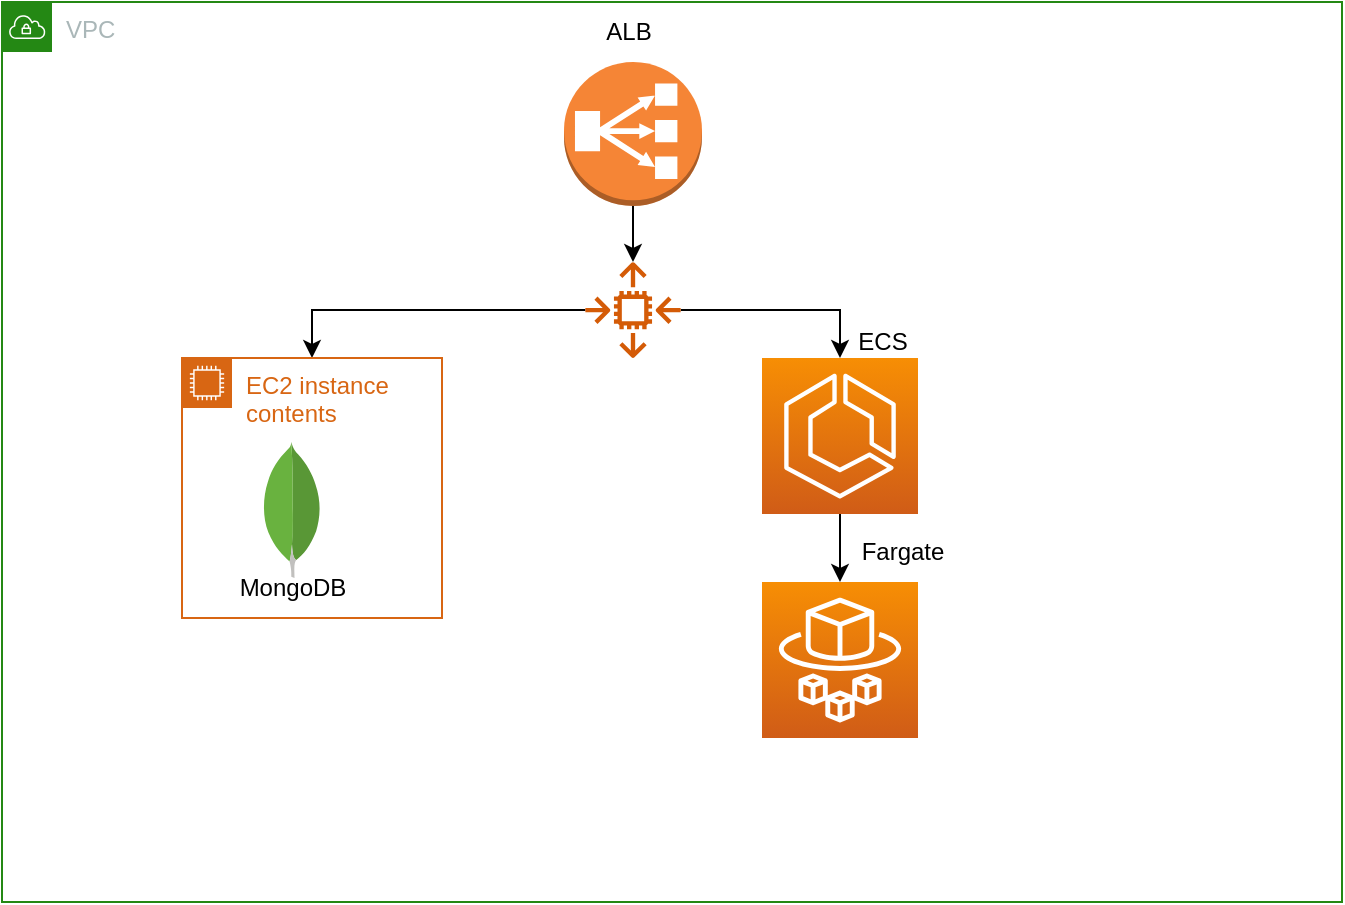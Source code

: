 <mxfile version="21.1.1" type="github">
  <diagram name="Page-1" id="RpGwSjnyMsfOofFmcJzw">
    <mxGraphModel dx="1194" dy="656" grid="1" gridSize="10" guides="1" tooltips="1" connect="1" arrows="1" fold="1" page="1" pageScale="1" pageWidth="850" pageHeight="1100" background="#FFFFFF" math="0" shadow="0">
      <root>
        <mxCell id="0" />
        <mxCell id="1" parent="0" />
        <mxCell id="12zeuCuNWRj9NvL4ZaCC-6" value="VPC" style="points=[[0,0],[0.25,0],[0.5,0],[0.75,0],[1,0],[1,0.25],[1,0.5],[1,0.75],[1,1],[0.75,1],[0.5,1],[0.25,1],[0,1],[0,0.75],[0,0.5],[0,0.25]];outlineConnect=0;gradientColor=none;html=1;whiteSpace=wrap;fontSize=12;fontStyle=0;container=1;pointerEvents=0;collapsible=0;recursiveResize=0;shape=mxgraph.aws4.group;grIcon=mxgraph.aws4.group_vpc;strokeColor=#248814;fillColor=none;verticalAlign=top;align=left;spacingLeft=30;fontColor=#AAB7B8;dashed=0;" parent="1" vertex="1">
          <mxGeometry x="110" y="100" width="670" height="450" as="geometry" />
        </mxCell>
        <mxCell id="12zeuCuNWRj9NvL4ZaCC-18" style="edgeStyle=orthogonalEdgeStyle;rounded=0;orthogonalLoop=1;jettySize=auto;html=1;exitX=0.5;exitY=1;exitDx=0;exitDy=0;exitPerimeter=0;" parent="12zeuCuNWRj9NvL4ZaCC-6" source="12zeuCuNWRj9NvL4ZaCC-16" target="12zeuCuNWRj9NvL4ZaCC-17" edge="1">
          <mxGeometry relative="1" as="geometry" />
        </mxCell>
        <mxCell id="12zeuCuNWRj9NvL4ZaCC-16" value="" style="outlineConnect=0;dashed=0;verticalLabelPosition=bottom;verticalAlign=top;align=center;html=1;shape=mxgraph.aws3.classic_load_balancer;fillColor=#F58536;gradientColor=none;" parent="12zeuCuNWRj9NvL4ZaCC-6" vertex="1">
          <mxGeometry x="281" y="30" width="69" height="72" as="geometry" />
        </mxCell>
        <mxCell id="12zeuCuNWRj9NvL4ZaCC-22" style="edgeStyle=orthogonalEdgeStyle;rounded=0;orthogonalLoop=1;jettySize=auto;html=1;entryX=0.5;entryY=0;entryDx=0;entryDy=0;entryPerimeter=0;" parent="12zeuCuNWRj9NvL4ZaCC-6" source="12zeuCuNWRj9NvL4ZaCC-17" target="12zeuCuNWRj9NvL4ZaCC-21" edge="1">
          <mxGeometry relative="1" as="geometry" />
        </mxCell>
        <mxCell id="12zeuCuNWRj9NvL4ZaCC-25" style="edgeStyle=orthogonalEdgeStyle;rounded=0;orthogonalLoop=1;jettySize=auto;html=1;entryX=0.5;entryY=0;entryDx=0;entryDy=0;" parent="12zeuCuNWRj9NvL4ZaCC-6" source="12zeuCuNWRj9NvL4ZaCC-17" target="12zeuCuNWRj9NvL4ZaCC-24" edge="1">
          <mxGeometry relative="1" as="geometry" />
        </mxCell>
        <mxCell id="12zeuCuNWRj9NvL4ZaCC-17" value="" style="sketch=0;outlineConnect=0;fontColor=#232F3E;gradientColor=none;fillColor=#D45B07;strokeColor=none;dashed=0;verticalLabelPosition=bottom;verticalAlign=top;align=center;html=1;fontSize=12;fontStyle=0;aspect=fixed;pointerEvents=1;shape=mxgraph.aws4.auto_scaling2;" parent="12zeuCuNWRj9NvL4ZaCC-6" vertex="1">
          <mxGeometry x="291.5" y="130" width="48" height="48" as="geometry" />
        </mxCell>
        <mxCell id="12zeuCuNWRj9NvL4ZaCC-29" style="edgeStyle=orthogonalEdgeStyle;rounded=0;orthogonalLoop=1;jettySize=auto;html=1;exitX=0.5;exitY=1;exitDx=0;exitDy=0;exitPerimeter=0;entryX=0.5;entryY=0;entryDx=0;entryDy=0;entryPerimeter=0;" parent="12zeuCuNWRj9NvL4ZaCC-6" source="12zeuCuNWRj9NvL4ZaCC-21" target="12zeuCuNWRj9NvL4ZaCC-28" edge="1">
          <mxGeometry relative="1" as="geometry" />
        </mxCell>
        <mxCell id="12zeuCuNWRj9NvL4ZaCC-21" value="" style="sketch=0;points=[[0,0,0],[0.25,0,0],[0.5,0,0],[0.75,0,0],[1,0,0],[0,1,0],[0.25,1,0],[0.5,1,0],[0.75,1,0],[1,1,0],[0,0.25,0],[0,0.5,0],[0,0.75,0],[1,0.25,0],[1,0.5,0],[1,0.75,0]];outlineConnect=0;fontColor=#232F3E;gradientColor=#F78E04;gradientDirection=north;fillColor=#D05C17;strokeColor=#ffffff;dashed=0;verticalLabelPosition=bottom;verticalAlign=top;align=center;html=1;fontSize=12;fontStyle=0;aspect=fixed;shape=mxgraph.aws4.resourceIcon;resIcon=mxgraph.aws4.ecs;" parent="12zeuCuNWRj9NvL4ZaCC-6" vertex="1">
          <mxGeometry x="380" y="178" width="78" height="78" as="geometry" />
        </mxCell>
        <mxCell id="12zeuCuNWRj9NvL4ZaCC-24" value="EC2 instance contents" style="points=[[0,0],[0.25,0],[0.5,0],[0.75,0],[1,0],[1,0.25],[1,0.5],[1,0.75],[1,1],[0.75,1],[0.5,1],[0.25,1],[0,1],[0,0.75],[0,0.5],[0,0.25]];outlineConnect=0;gradientColor=none;html=1;whiteSpace=wrap;fontSize=12;fontStyle=0;container=1;pointerEvents=0;collapsible=0;recursiveResize=0;shape=mxgraph.aws4.group;grIcon=mxgraph.aws4.group_ec2_instance_contents;strokeColor=#D86613;fillColor=none;verticalAlign=top;align=left;spacingLeft=30;fontColor=#D86613;dashed=0;" parent="12zeuCuNWRj9NvL4ZaCC-6" vertex="1">
          <mxGeometry x="90" y="178" width="130" height="130" as="geometry" />
        </mxCell>
        <mxCell id="12zeuCuNWRj9NvL4ZaCC-26" value="" style="dashed=0;outlineConnect=0;html=1;align=center;labelPosition=center;verticalLabelPosition=bottom;verticalAlign=top;shape=mxgraph.weblogos.mongodb" parent="12zeuCuNWRj9NvL4ZaCC-24" vertex="1">
          <mxGeometry x="40" y="42" width="30" height="68" as="geometry" />
        </mxCell>
        <mxCell id="12zeuCuNWRj9NvL4ZaCC-27" value="MongoDB" style="text;html=1;align=center;verticalAlign=middle;resizable=0;points=[];autosize=1;strokeColor=none;fillColor=none;" parent="12zeuCuNWRj9NvL4ZaCC-24" vertex="1">
          <mxGeometry x="15" y="100" width="80" height="30" as="geometry" />
        </mxCell>
        <mxCell id="12zeuCuNWRj9NvL4ZaCC-28" value="" style="sketch=0;points=[[0,0,0],[0.25,0,0],[0.5,0,0],[0.75,0,0],[1,0,0],[0,1,0],[0.25,1,0],[0.5,1,0],[0.75,1,0],[1,1,0],[0,0.25,0],[0,0.5,0],[0,0.75,0],[1,0.25,0],[1,0.5,0],[1,0.75,0]];outlineConnect=0;fontColor=#232F3E;gradientColor=#F78E04;gradientDirection=north;fillColor=#D05C17;strokeColor=#ffffff;dashed=0;verticalLabelPosition=bottom;verticalAlign=top;align=center;html=1;fontSize=12;fontStyle=0;aspect=fixed;shape=mxgraph.aws4.resourceIcon;resIcon=mxgraph.aws4.fargate;" parent="12zeuCuNWRj9NvL4ZaCC-6" vertex="1">
          <mxGeometry x="380" y="290" width="78" height="78" as="geometry" />
        </mxCell>
        <mxCell id="12zeuCuNWRj9NvL4ZaCC-31" value="ALB" style="text;html=1;align=center;verticalAlign=middle;resizable=0;points=[];autosize=1;strokeColor=none;fillColor=none;" parent="12zeuCuNWRj9NvL4ZaCC-6" vertex="1">
          <mxGeometry x="288" width="50" height="30" as="geometry" />
        </mxCell>
        <mxCell id="12zeuCuNWRj9NvL4ZaCC-34" value="Fargate" style="text;html=1;align=center;verticalAlign=middle;resizable=0;points=[];autosize=1;strokeColor=none;fillColor=none;" parent="12zeuCuNWRj9NvL4ZaCC-6" vertex="1">
          <mxGeometry x="420" y="260" width="60" height="30" as="geometry" />
        </mxCell>
        <mxCell id="12zeuCuNWRj9NvL4ZaCC-33" value="ECS" style="text;html=1;align=center;verticalAlign=middle;resizable=0;points=[];autosize=1;strokeColor=none;fillColor=none;" parent="1" vertex="1">
          <mxGeometry x="525" y="255" width="50" height="30" as="geometry" />
        </mxCell>
      </root>
    </mxGraphModel>
  </diagram>
</mxfile>
